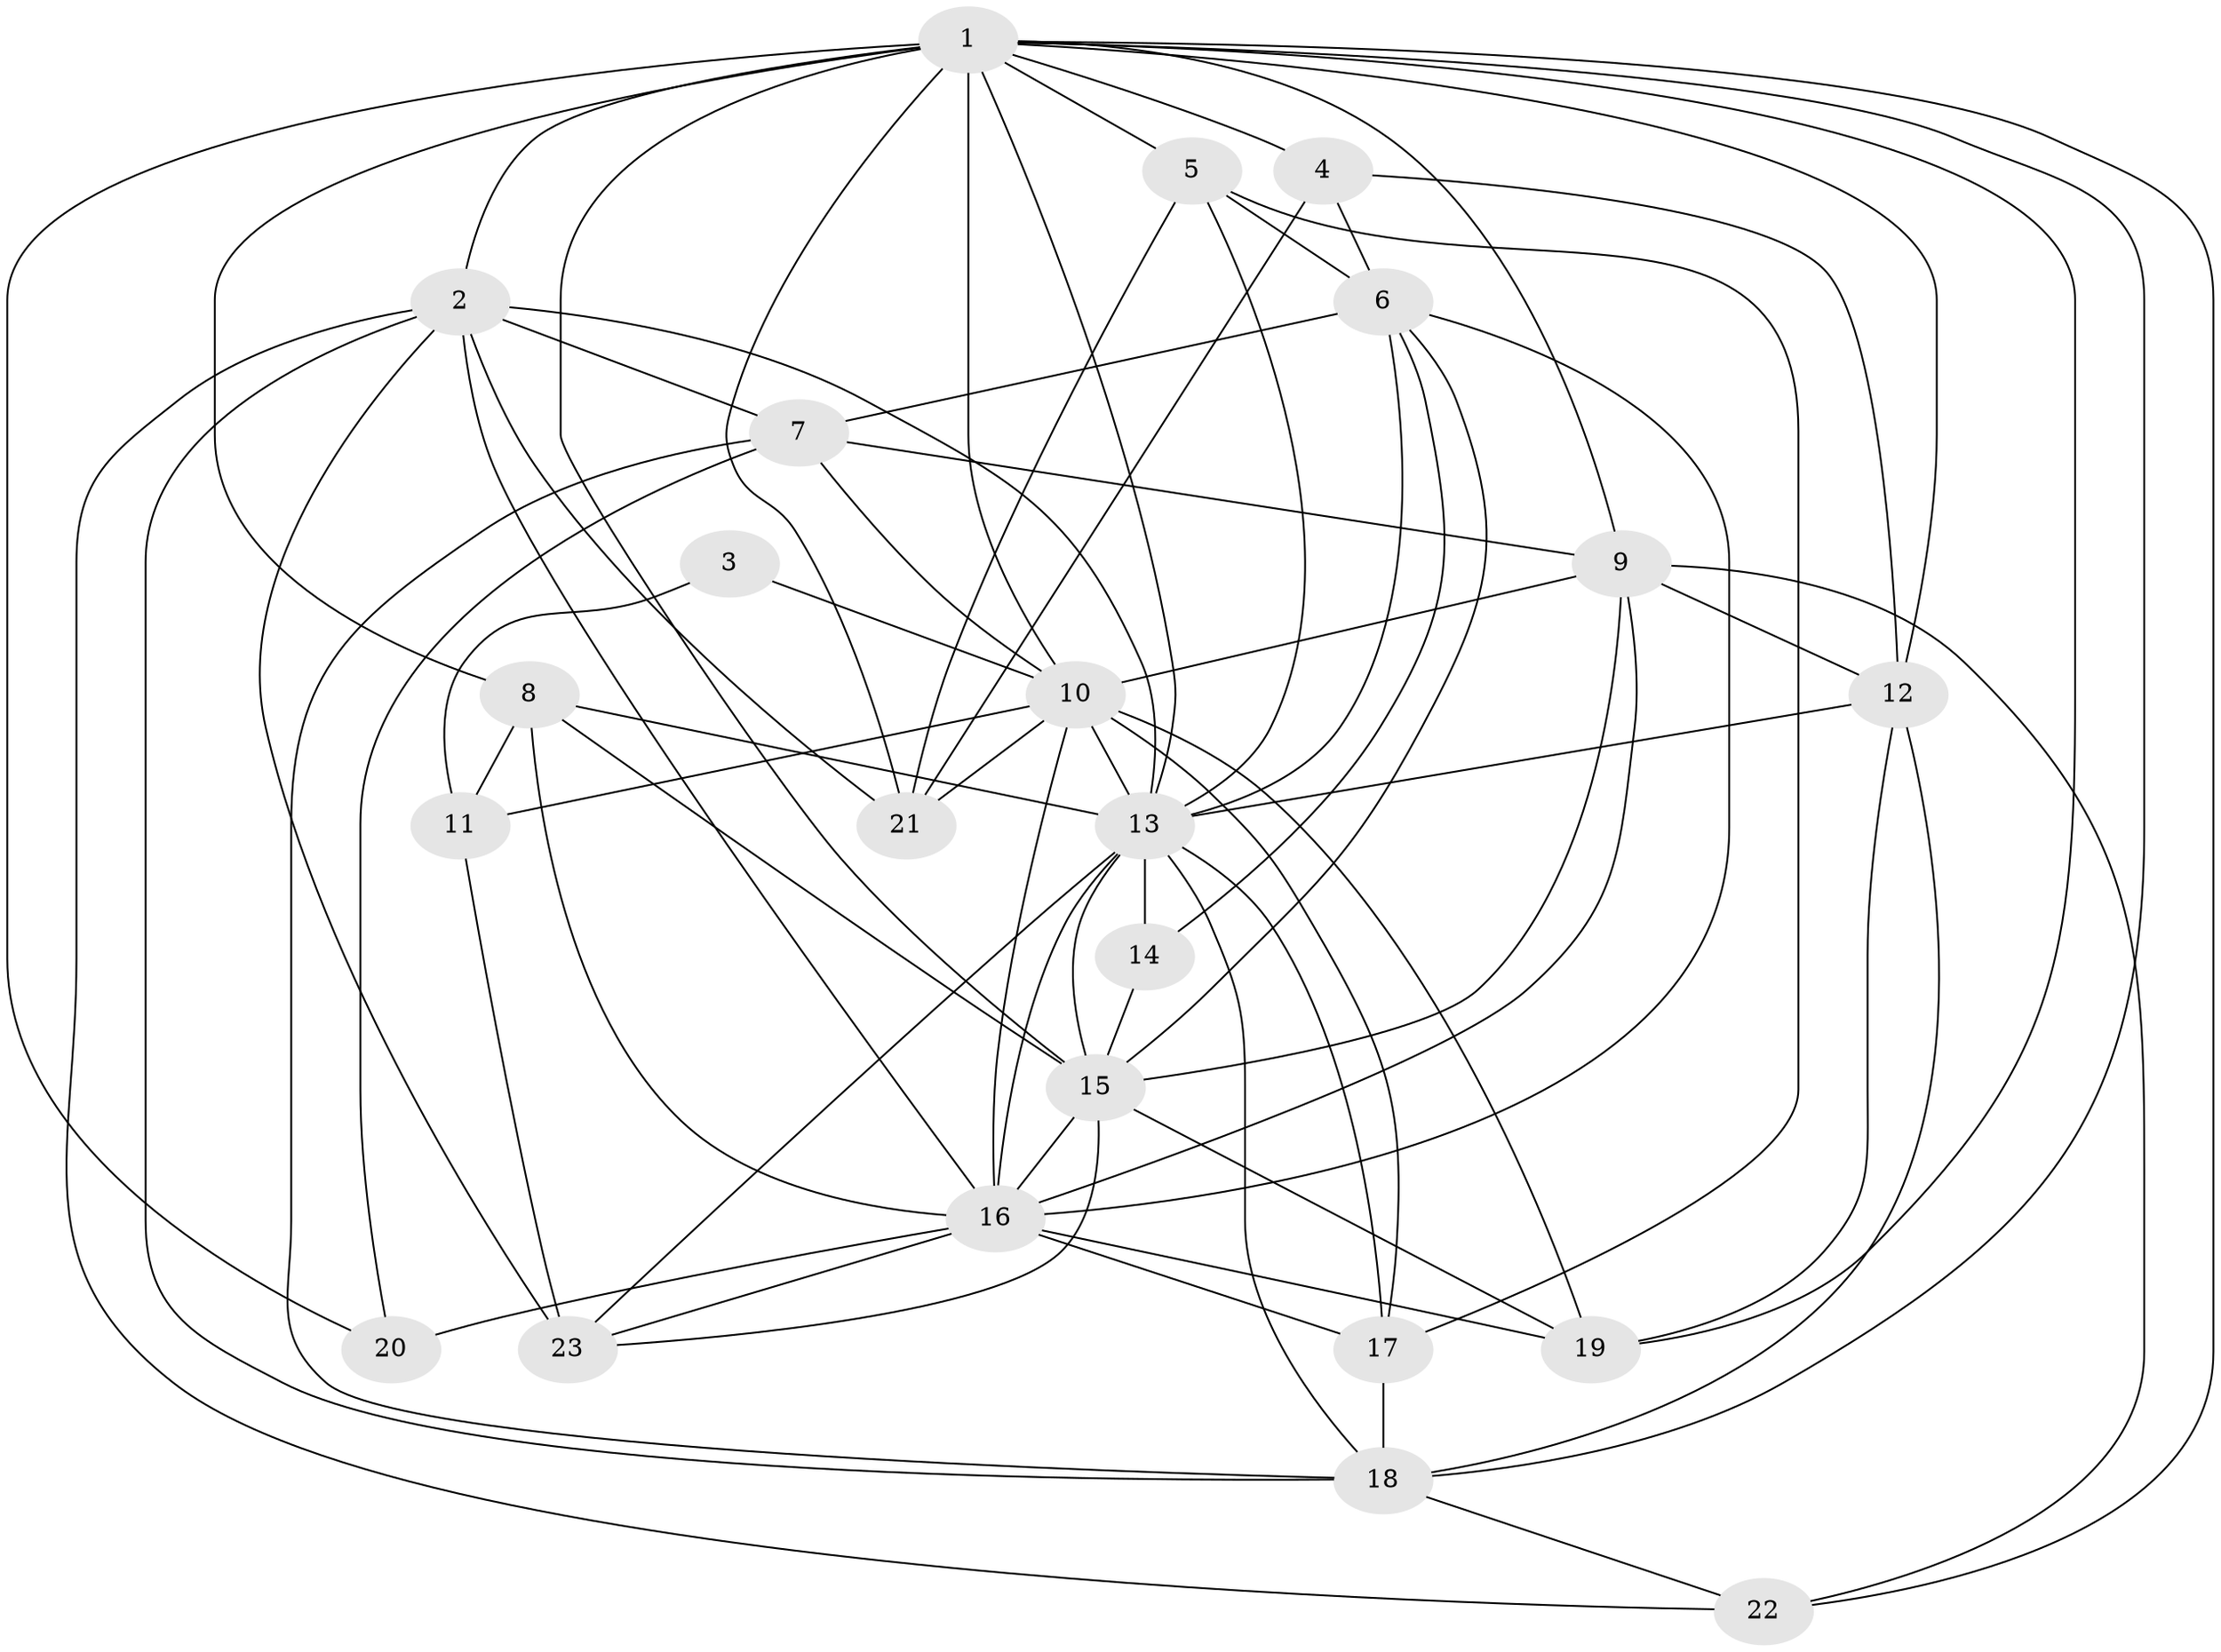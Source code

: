 // original degree distribution, {6: 0.06578947368421052, 4: 0.35526315789473684, 2: 0.13157894736842105, 3: 0.2236842105263158, 5: 0.17105263157894737, 7: 0.02631578947368421, 8: 0.02631578947368421}
// Generated by graph-tools (version 1.1) at 2025/51/03/04/25 22:51:13]
// undirected, 23 vertices, 74 edges
graph export_dot {
  node [color=gray90,style=filled];
  1;
  2;
  3;
  4;
  5;
  6;
  7;
  8;
  9;
  10;
  11;
  12;
  13;
  14;
  15;
  16;
  17;
  18;
  19;
  20;
  21;
  22;
  23;
  1 -- 2 [weight=3.0];
  1 -- 4 [weight=1.0];
  1 -- 5 [weight=1.0];
  1 -- 8 [weight=1.0];
  1 -- 9 [weight=2.0];
  1 -- 10 [weight=1.0];
  1 -- 12 [weight=1.0];
  1 -- 13 [weight=1.0];
  1 -- 15 [weight=3.0];
  1 -- 18 [weight=1.0];
  1 -- 19 [weight=1.0];
  1 -- 20 [weight=1.0];
  1 -- 21 [weight=1.0];
  1 -- 22 [weight=1.0];
  2 -- 7 [weight=1.0];
  2 -- 13 [weight=1.0];
  2 -- 16 [weight=1.0];
  2 -- 18 [weight=1.0];
  2 -- 21 [weight=1.0];
  2 -- 22 [weight=1.0];
  2 -- 23 [weight=1.0];
  3 -- 10 [weight=1.0];
  3 -- 11 [weight=1.0];
  4 -- 6 [weight=1.0];
  4 -- 12 [weight=1.0];
  4 -- 21 [weight=3.0];
  5 -- 6 [weight=2.0];
  5 -- 13 [weight=1.0];
  5 -- 17 [weight=1.0];
  5 -- 21 [weight=2.0];
  6 -- 7 [weight=1.0];
  6 -- 13 [weight=2.0];
  6 -- 14 [weight=1.0];
  6 -- 15 [weight=2.0];
  6 -- 16 [weight=1.0];
  7 -- 9 [weight=2.0];
  7 -- 10 [weight=1.0];
  7 -- 18 [weight=1.0];
  7 -- 20 [weight=1.0];
  8 -- 11 [weight=1.0];
  8 -- 13 [weight=2.0];
  8 -- 15 [weight=1.0];
  8 -- 16 [weight=1.0];
  9 -- 10 [weight=1.0];
  9 -- 12 [weight=1.0];
  9 -- 15 [weight=1.0];
  9 -- 16 [weight=3.0];
  9 -- 22 [weight=1.0];
  10 -- 11 [weight=1.0];
  10 -- 13 [weight=3.0];
  10 -- 16 [weight=1.0];
  10 -- 17 [weight=1.0];
  10 -- 19 [weight=1.0];
  10 -- 21 [weight=2.0];
  11 -- 23 [weight=1.0];
  12 -- 13 [weight=2.0];
  12 -- 18 [weight=1.0];
  12 -- 19 [weight=1.0];
  13 -- 14 [weight=1.0];
  13 -- 15 [weight=1.0];
  13 -- 16 [weight=2.0];
  13 -- 17 [weight=1.0];
  13 -- 18 [weight=1.0];
  13 -- 23 [weight=1.0];
  14 -- 15 [weight=2.0];
  15 -- 16 [weight=1.0];
  15 -- 19 [weight=1.0];
  15 -- 23 [weight=1.0];
  16 -- 17 [weight=2.0];
  16 -- 19 [weight=1.0];
  16 -- 20 [weight=1.0];
  16 -- 23 [weight=1.0];
  17 -- 18 [weight=1.0];
  18 -- 22 [weight=1.0];
}
